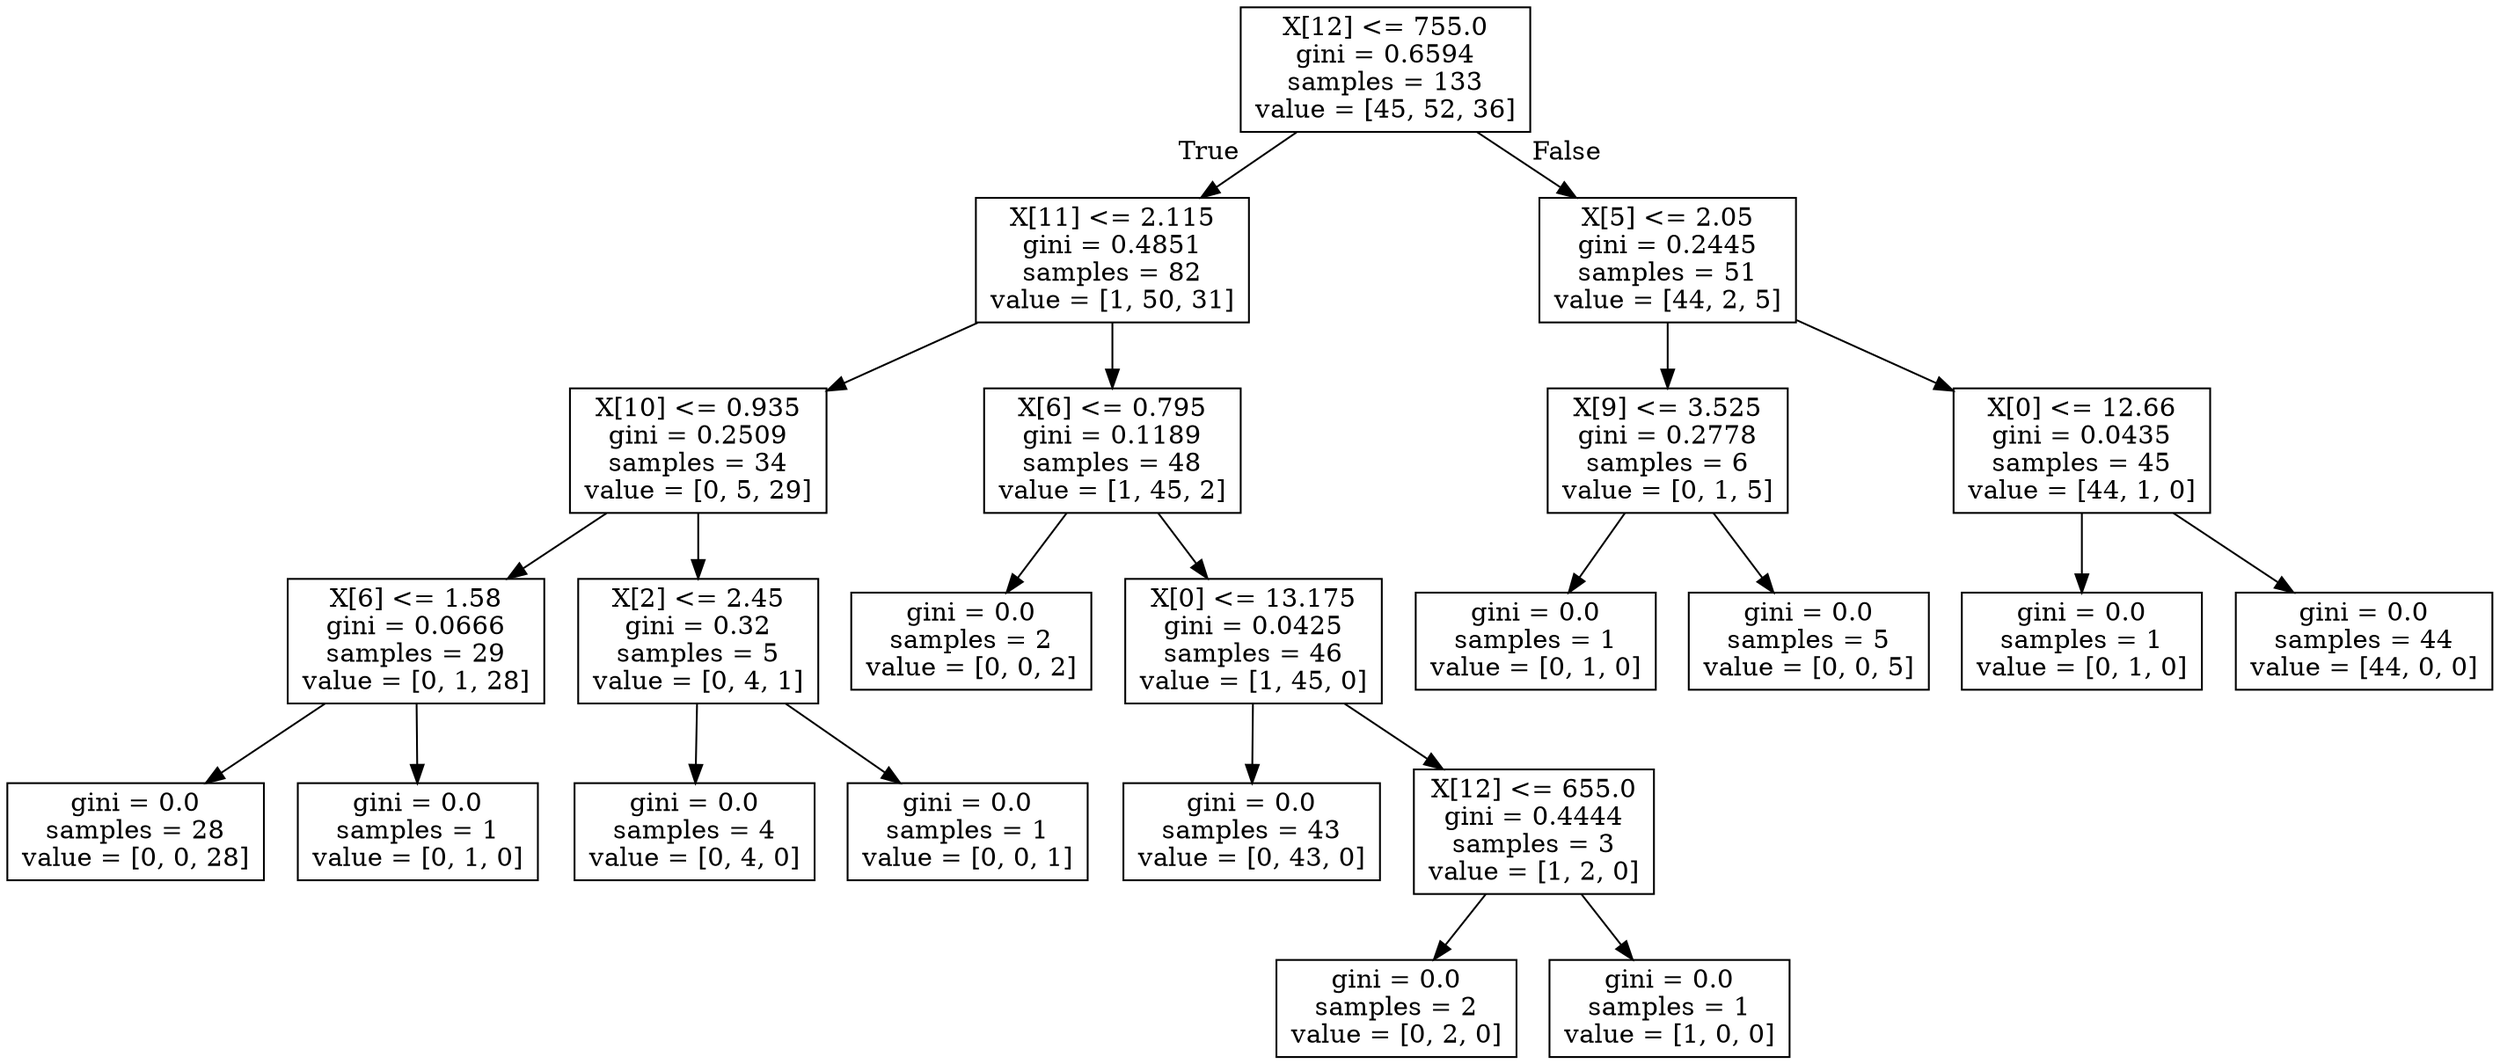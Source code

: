 digraph Tree {
node [shape=box] ;
0 [label="X[12] <= 755.0\ngini = 0.6594\nsamples = 133\nvalue = [45, 52, 36]"] ;
1 [label="X[11] <= 2.115\ngini = 0.4851\nsamples = 82\nvalue = [1, 50, 31]"] ;
0 -> 1 [labeldistance=2.5, labelangle=45, headlabel="True"] ;
2 [label="X[10] <= 0.935\ngini = 0.2509\nsamples = 34\nvalue = [0, 5, 29]"] ;
1 -> 2 ;
3 [label="X[6] <= 1.58\ngini = 0.0666\nsamples = 29\nvalue = [0, 1, 28]"] ;
2 -> 3 ;
4 [label="gini = 0.0\nsamples = 28\nvalue = [0, 0, 28]"] ;
3 -> 4 ;
5 [label="gini = 0.0\nsamples = 1\nvalue = [0, 1, 0]"] ;
3 -> 5 ;
6 [label="X[2] <= 2.45\ngini = 0.32\nsamples = 5\nvalue = [0, 4, 1]"] ;
2 -> 6 ;
7 [label="gini = 0.0\nsamples = 4\nvalue = [0, 4, 0]"] ;
6 -> 7 ;
8 [label="gini = 0.0\nsamples = 1\nvalue = [0, 0, 1]"] ;
6 -> 8 ;
9 [label="X[6] <= 0.795\ngini = 0.1189\nsamples = 48\nvalue = [1, 45, 2]"] ;
1 -> 9 ;
10 [label="gini = 0.0\nsamples = 2\nvalue = [0, 0, 2]"] ;
9 -> 10 ;
11 [label="X[0] <= 13.175\ngini = 0.0425\nsamples = 46\nvalue = [1, 45, 0]"] ;
9 -> 11 ;
12 [label="gini = 0.0\nsamples = 43\nvalue = [0, 43, 0]"] ;
11 -> 12 ;
13 [label="X[12] <= 655.0\ngini = 0.4444\nsamples = 3\nvalue = [1, 2, 0]"] ;
11 -> 13 ;
14 [label="gini = 0.0\nsamples = 2\nvalue = [0, 2, 0]"] ;
13 -> 14 ;
15 [label="gini = 0.0\nsamples = 1\nvalue = [1, 0, 0]"] ;
13 -> 15 ;
16 [label="X[5] <= 2.05\ngini = 0.2445\nsamples = 51\nvalue = [44, 2, 5]"] ;
0 -> 16 [labeldistance=2.5, labelangle=-45, headlabel="False"] ;
17 [label="X[9] <= 3.525\ngini = 0.2778\nsamples = 6\nvalue = [0, 1, 5]"] ;
16 -> 17 ;
18 [label="gini = 0.0\nsamples = 1\nvalue = [0, 1, 0]"] ;
17 -> 18 ;
19 [label="gini = 0.0\nsamples = 5\nvalue = [0, 0, 5]"] ;
17 -> 19 ;
20 [label="X[0] <= 12.66\ngini = 0.0435\nsamples = 45\nvalue = [44, 1, 0]"] ;
16 -> 20 ;
21 [label="gini = 0.0\nsamples = 1\nvalue = [0, 1, 0]"] ;
20 -> 21 ;
22 [label="gini = 0.0\nsamples = 44\nvalue = [44, 0, 0]"] ;
20 -> 22 ;
}